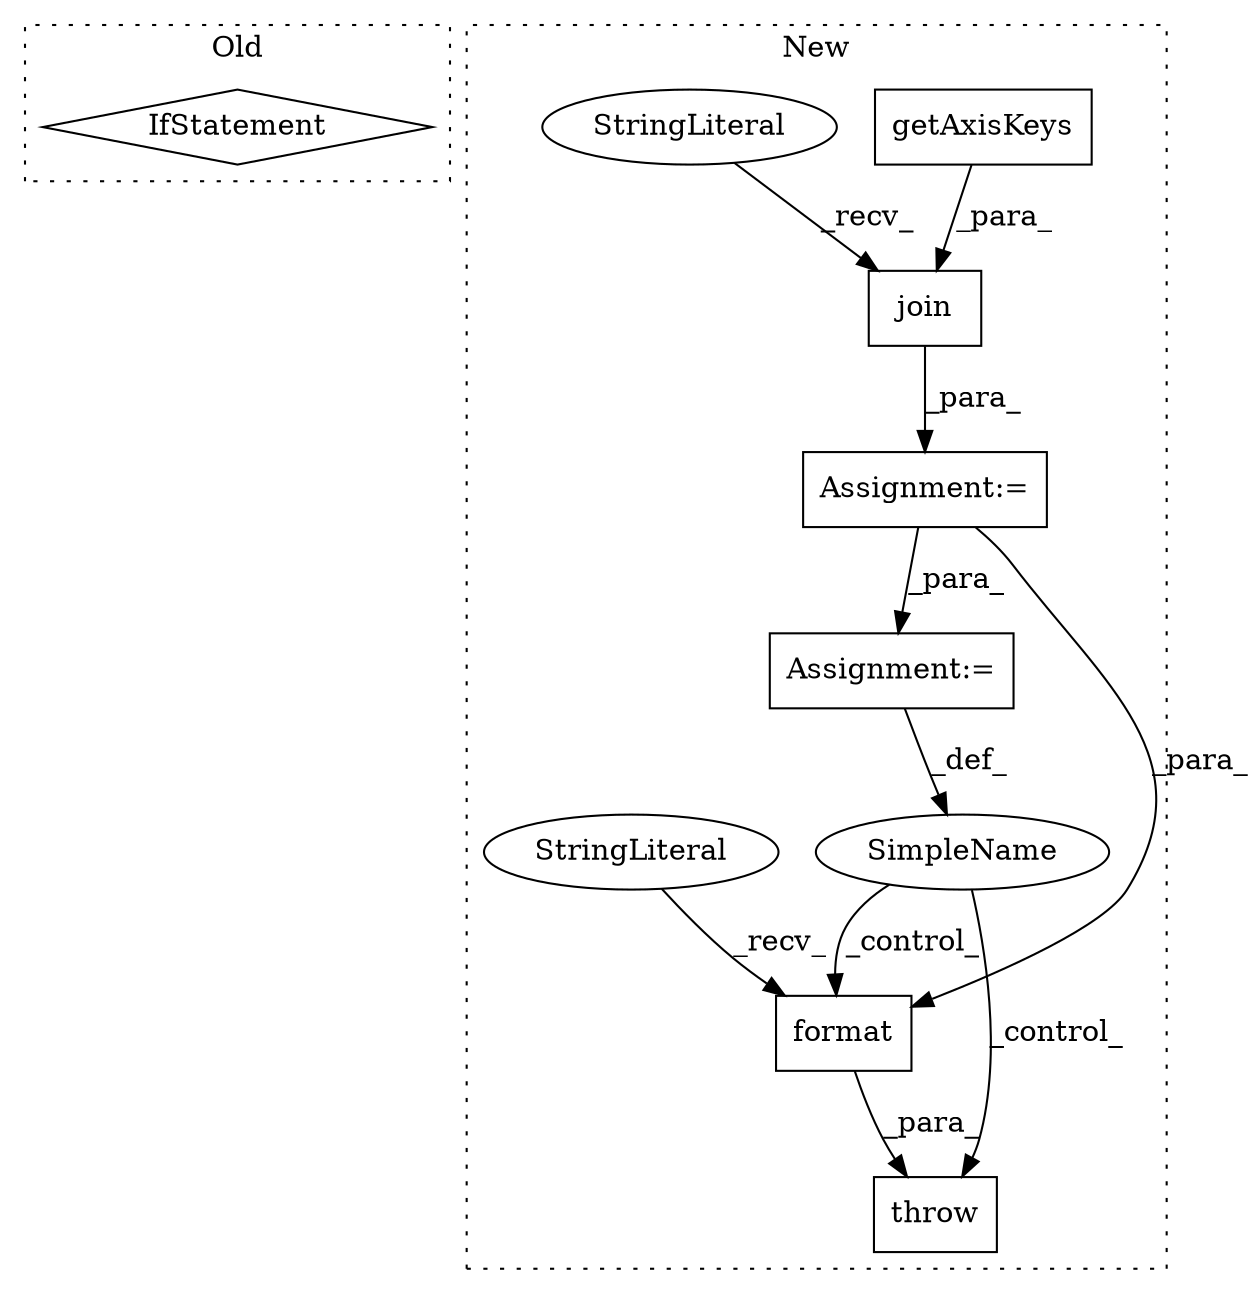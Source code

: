 digraph G {
subgraph cluster0 {
1 [label="IfStatement" a="25" s="7624,7640" l="4,2" shape="diamond"];
label = "Old";
style="dotted";
}
subgraph cluster1 {
2 [label="getAxisKeys" a="32" s="7906" l="13" shape="box"];
3 [label="Assignment:=" a="7" s="8008" l="1" shape="box"];
4 [label="join" a="32" s="7883,7919" l="5,1" shape="box"];
5 [label="format" a="32" s="8343,8377" l="7,1" shape="box"];
6 [label="SimpleName" a="42" s="" l="" shape="ellipse"];
7 [label="throw" a="53" s="8390" l="6" shape="box"];
8 [label="StringLiteral" a="45" s="7880" l="2" shape="ellipse"];
9 [label="StringLiteral" a="45" s="8233" l="109" shape="ellipse"];
10 [label="Assignment:=" a="7" s="7879" l="1" shape="box"];
label = "New";
style="dotted";
}
2 -> 4 [label="_para_"];
3 -> 6 [label="_def_"];
4 -> 10 [label="_para_"];
5 -> 7 [label="_para_"];
6 -> 7 [label="_control_"];
6 -> 5 [label="_control_"];
8 -> 4 [label="_recv_"];
9 -> 5 [label="_recv_"];
10 -> 3 [label="_para_"];
10 -> 5 [label="_para_"];
}